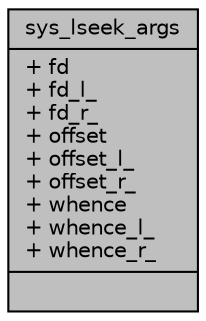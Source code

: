 digraph "sys_lseek_args"
{
 // LATEX_PDF_SIZE
  edge [fontname="Helvetica",fontsize="10",labelfontname="Helvetica",labelfontsize="10"];
  node [fontname="Helvetica",fontsize="10",shape=record];
  Node1 [label="{sys_lseek_args\n|+ fd\l+ fd_l_\l+ fd_r_\l+ offset\l+ offset_l_\l+ offset_r_\l+ whence\l+ whence_l_\l+ whence_r_\l|}",height=0.2,width=0.4,color="black", fillcolor="grey75", style="filled", fontcolor="black",tooltip=" "];
}

